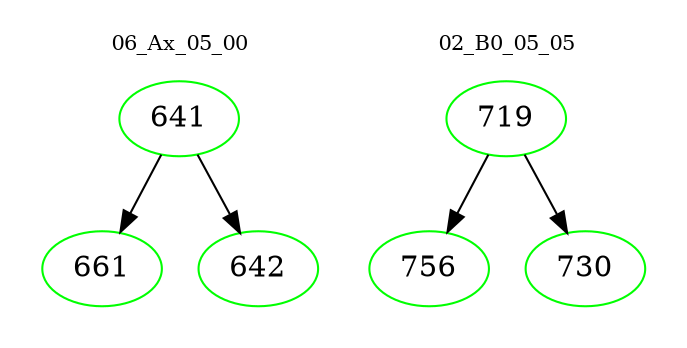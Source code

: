 digraph{
subgraph cluster_0 {
color = white
label = "06_Ax_05_00";
fontsize=10;
T0_641 [label="641", color="green"]
T0_641 -> T0_661 [color="black"]
T0_661 [label="661", color="green"]
T0_641 -> T0_642 [color="black"]
T0_642 [label="642", color="green"]
}
subgraph cluster_1 {
color = white
label = "02_B0_05_05";
fontsize=10;
T1_719 [label="719", color="green"]
T1_719 -> T1_756 [color="black"]
T1_756 [label="756", color="green"]
T1_719 -> T1_730 [color="black"]
T1_730 [label="730", color="green"]
}
}
